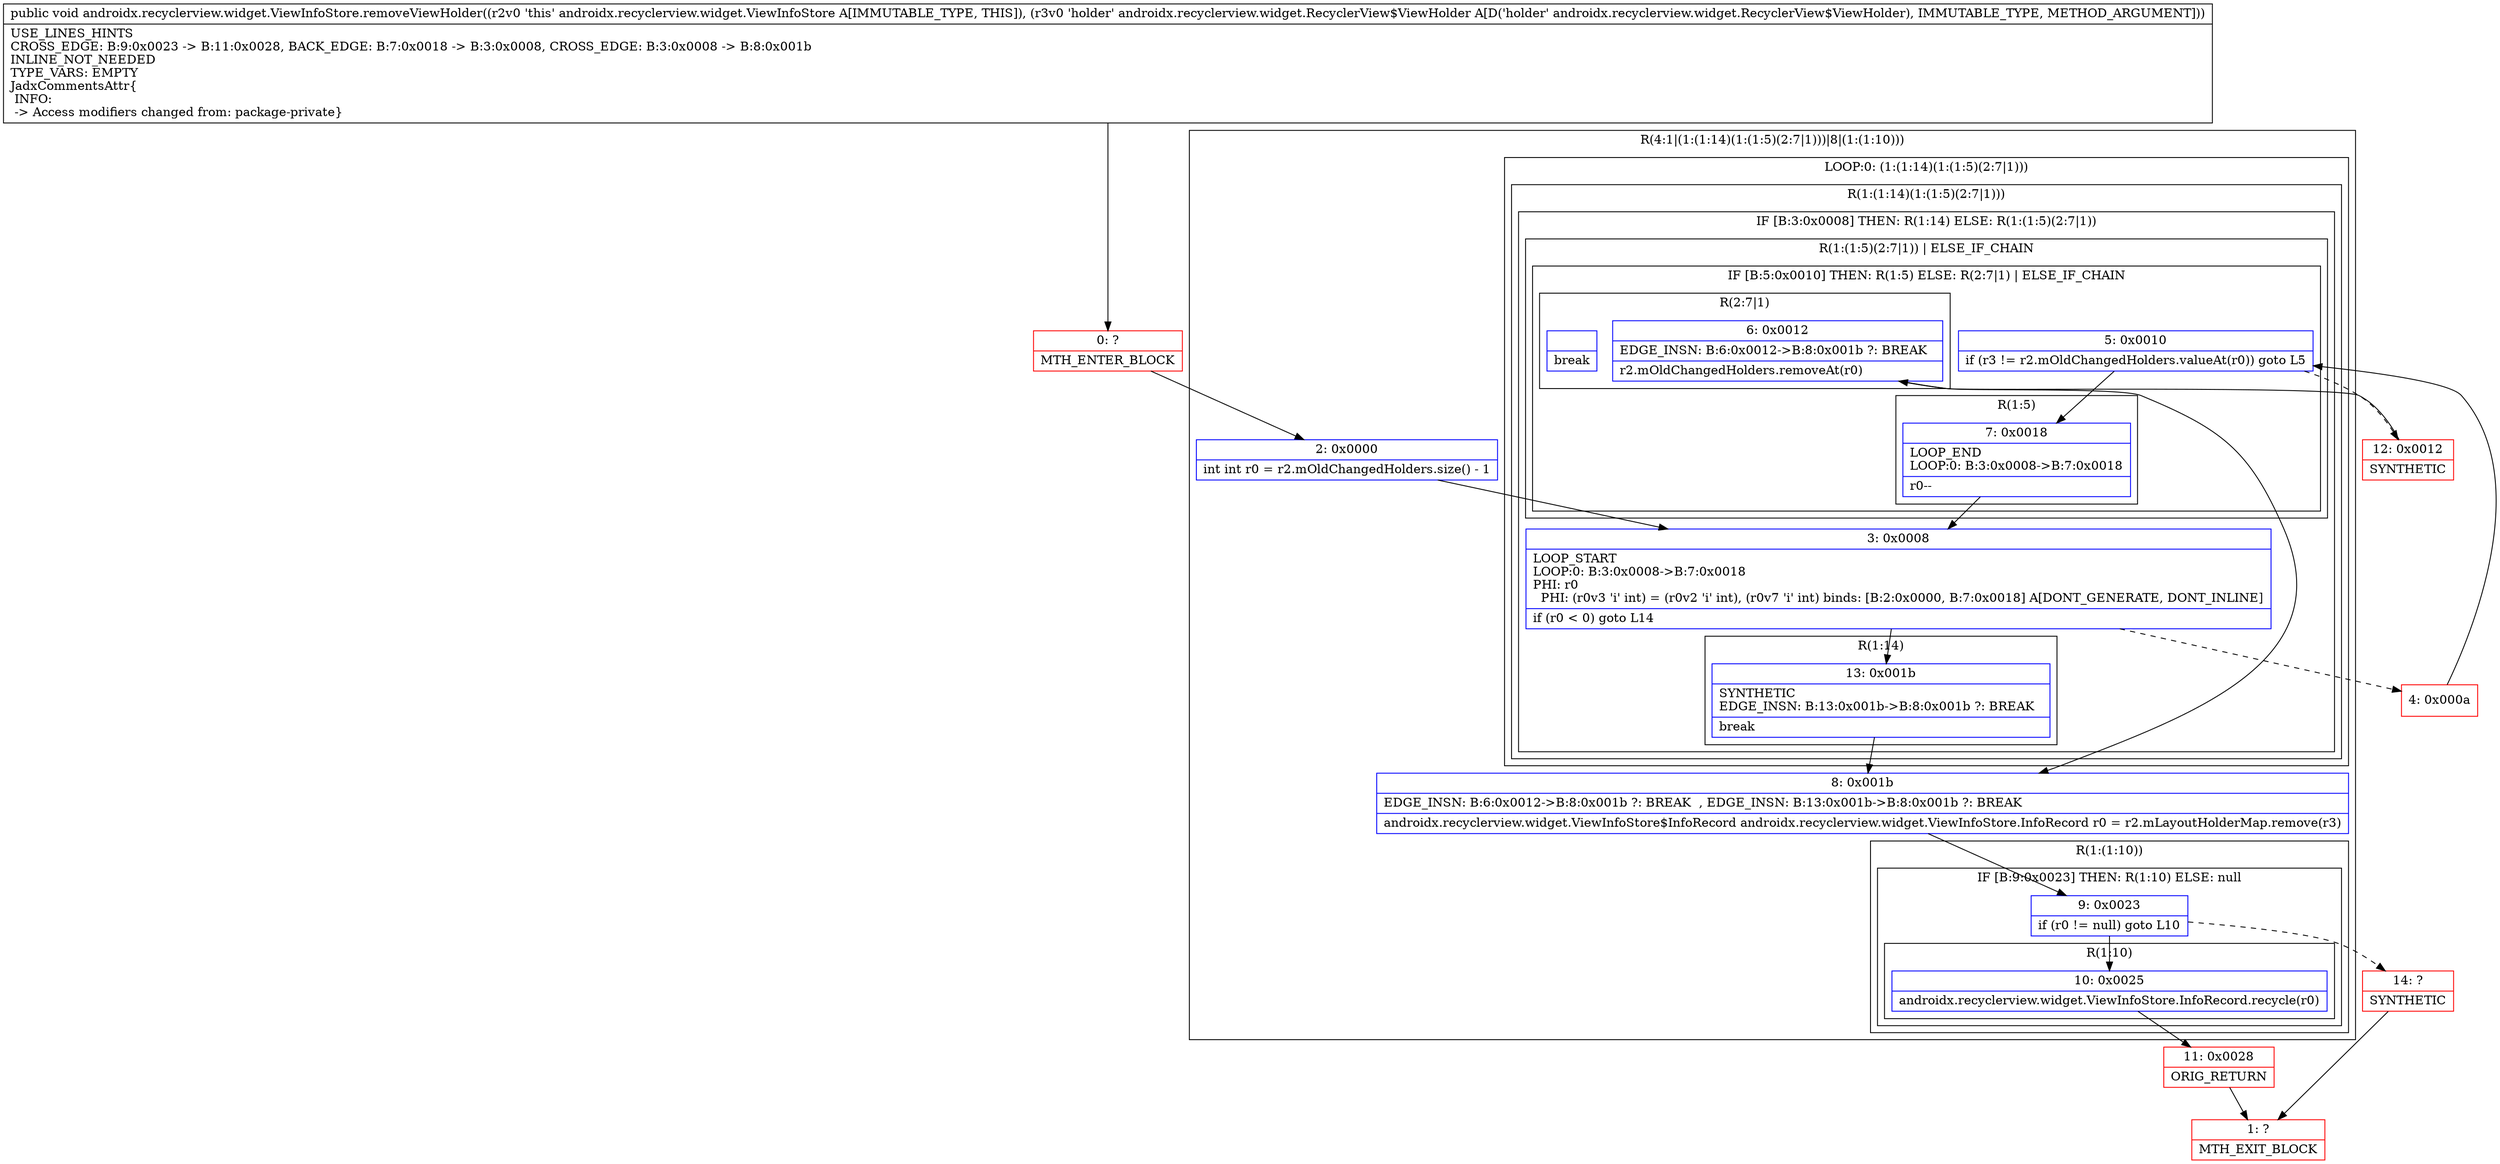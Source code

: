 digraph "CFG forandroidx.recyclerview.widget.ViewInfoStore.removeViewHolder(Landroidx\/recyclerview\/widget\/RecyclerView$ViewHolder;)V" {
subgraph cluster_Region_211943051 {
label = "R(4:1|(1:(1:14)(1:(1:5)(2:7|1)))|8|(1:(1:10)))";
node [shape=record,color=blue];
Node_2 [shape=record,label="{2\:\ 0x0000|int int r0 = r2.mOldChangedHolders.size() \- 1\l}"];
subgraph cluster_LoopRegion_91861043 {
label = "LOOP:0: (1:(1:14)(1:(1:5)(2:7|1)))";
node [shape=record,color=blue];
subgraph cluster_Region_1421679683 {
label = "R(1:(1:14)(1:(1:5)(2:7|1)))";
node [shape=record,color=blue];
subgraph cluster_IfRegion_1529220130 {
label = "IF [B:3:0x0008] THEN: R(1:14) ELSE: R(1:(1:5)(2:7|1))";
node [shape=record,color=blue];
Node_3 [shape=record,label="{3\:\ 0x0008|LOOP_START\lLOOP:0: B:3:0x0008\-\>B:7:0x0018\lPHI: r0 \l  PHI: (r0v3 'i' int) = (r0v2 'i' int), (r0v7 'i' int) binds: [B:2:0x0000, B:7:0x0018] A[DONT_GENERATE, DONT_INLINE]\l|if (r0 \< 0) goto L14\l}"];
subgraph cluster_Region_1464244006 {
label = "R(1:14)";
node [shape=record,color=blue];
Node_13 [shape=record,label="{13\:\ 0x001b|SYNTHETIC\lEDGE_INSN: B:13:0x001b\-\>B:8:0x001b ?: BREAK  \l|break\l}"];
}
subgraph cluster_Region_1668656456 {
label = "R(1:(1:5)(2:7|1)) | ELSE_IF_CHAIN\l";
node [shape=record,color=blue];
subgraph cluster_IfRegion_2067563648 {
label = "IF [B:5:0x0010] THEN: R(1:5) ELSE: R(2:7|1) | ELSE_IF_CHAIN\l";
node [shape=record,color=blue];
Node_5 [shape=record,label="{5\:\ 0x0010|if (r3 != r2.mOldChangedHolders.valueAt(r0)) goto L5\l}"];
subgraph cluster_Region_939002220 {
label = "R(1:5)";
node [shape=record,color=blue];
Node_7 [shape=record,label="{7\:\ 0x0018|LOOP_END\lLOOP:0: B:3:0x0008\-\>B:7:0x0018\l|r0\-\-\l}"];
}
subgraph cluster_Region_2020243658 {
label = "R(2:7|1)";
node [shape=record,color=blue];
Node_6 [shape=record,label="{6\:\ 0x0012|EDGE_INSN: B:6:0x0012\-\>B:8:0x001b ?: BREAK  \l|r2.mOldChangedHolders.removeAt(r0)\l}"];
Node_InsnContainer_734359869 [shape=record,label="{|break\l}"];
}
}
}
}
}
}
Node_8 [shape=record,label="{8\:\ 0x001b|EDGE_INSN: B:6:0x0012\-\>B:8:0x001b ?: BREAK  , EDGE_INSN: B:13:0x001b\-\>B:8:0x001b ?: BREAK  \l|androidx.recyclerview.widget.ViewInfoStore$InfoRecord androidx.recyclerview.widget.ViewInfoStore.InfoRecord r0 = r2.mLayoutHolderMap.remove(r3)\l}"];
subgraph cluster_Region_388378370 {
label = "R(1:(1:10))";
node [shape=record,color=blue];
subgraph cluster_IfRegion_254717378 {
label = "IF [B:9:0x0023] THEN: R(1:10) ELSE: null";
node [shape=record,color=blue];
Node_9 [shape=record,label="{9\:\ 0x0023|if (r0 != null) goto L10\l}"];
subgraph cluster_Region_1686300441 {
label = "R(1:10)";
node [shape=record,color=blue];
Node_10 [shape=record,label="{10\:\ 0x0025|androidx.recyclerview.widget.ViewInfoStore.InfoRecord.recycle(r0)\l}"];
}
}
}
}
Node_0 [shape=record,color=red,label="{0\:\ ?|MTH_ENTER_BLOCK\l}"];
Node_4 [shape=record,color=red,label="{4\:\ 0x000a}"];
Node_12 [shape=record,color=red,label="{12\:\ 0x0012|SYNTHETIC\l}"];
Node_11 [shape=record,color=red,label="{11\:\ 0x0028|ORIG_RETURN\l}"];
Node_1 [shape=record,color=red,label="{1\:\ ?|MTH_EXIT_BLOCK\l}"];
Node_14 [shape=record,color=red,label="{14\:\ ?|SYNTHETIC\l}"];
MethodNode[shape=record,label="{public void androidx.recyclerview.widget.ViewInfoStore.removeViewHolder((r2v0 'this' androidx.recyclerview.widget.ViewInfoStore A[IMMUTABLE_TYPE, THIS]), (r3v0 'holder' androidx.recyclerview.widget.RecyclerView$ViewHolder A[D('holder' androidx.recyclerview.widget.RecyclerView$ViewHolder), IMMUTABLE_TYPE, METHOD_ARGUMENT]))  | USE_LINES_HINTS\lCROSS_EDGE: B:9:0x0023 \-\> B:11:0x0028, BACK_EDGE: B:7:0x0018 \-\> B:3:0x0008, CROSS_EDGE: B:3:0x0008 \-\> B:8:0x001b\lINLINE_NOT_NEEDED\lTYPE_VARS: EMPTY\lJadxCommentsAttr\{\l INFO: \l \-\> Access modifiers changed from: package\-private\}\l}"];
MethodNode -> Node_0;Node_2 -> Node_3;
Node_3 -> Node_4[style=dashed];
Node_3 -> Node_13;
Node_13 -> Node_8;
Node_5 -> Node_7;
Node_5 -> Node_12[style=dashed];
Node_7 -> Node_3;
Node_6 -> Node_8;
Node_8 -> Node_9;
Node_9 -> Node_10;
Node_9 -> Node_14[style=dashed];
Node_10 -> Node_11;
Node_0 -> Node_2;
Node_4 -> Node_5;
Node_12 -> Node_6;
Node_11 -> Node_1;
Node_14 -> Node_1;
}

